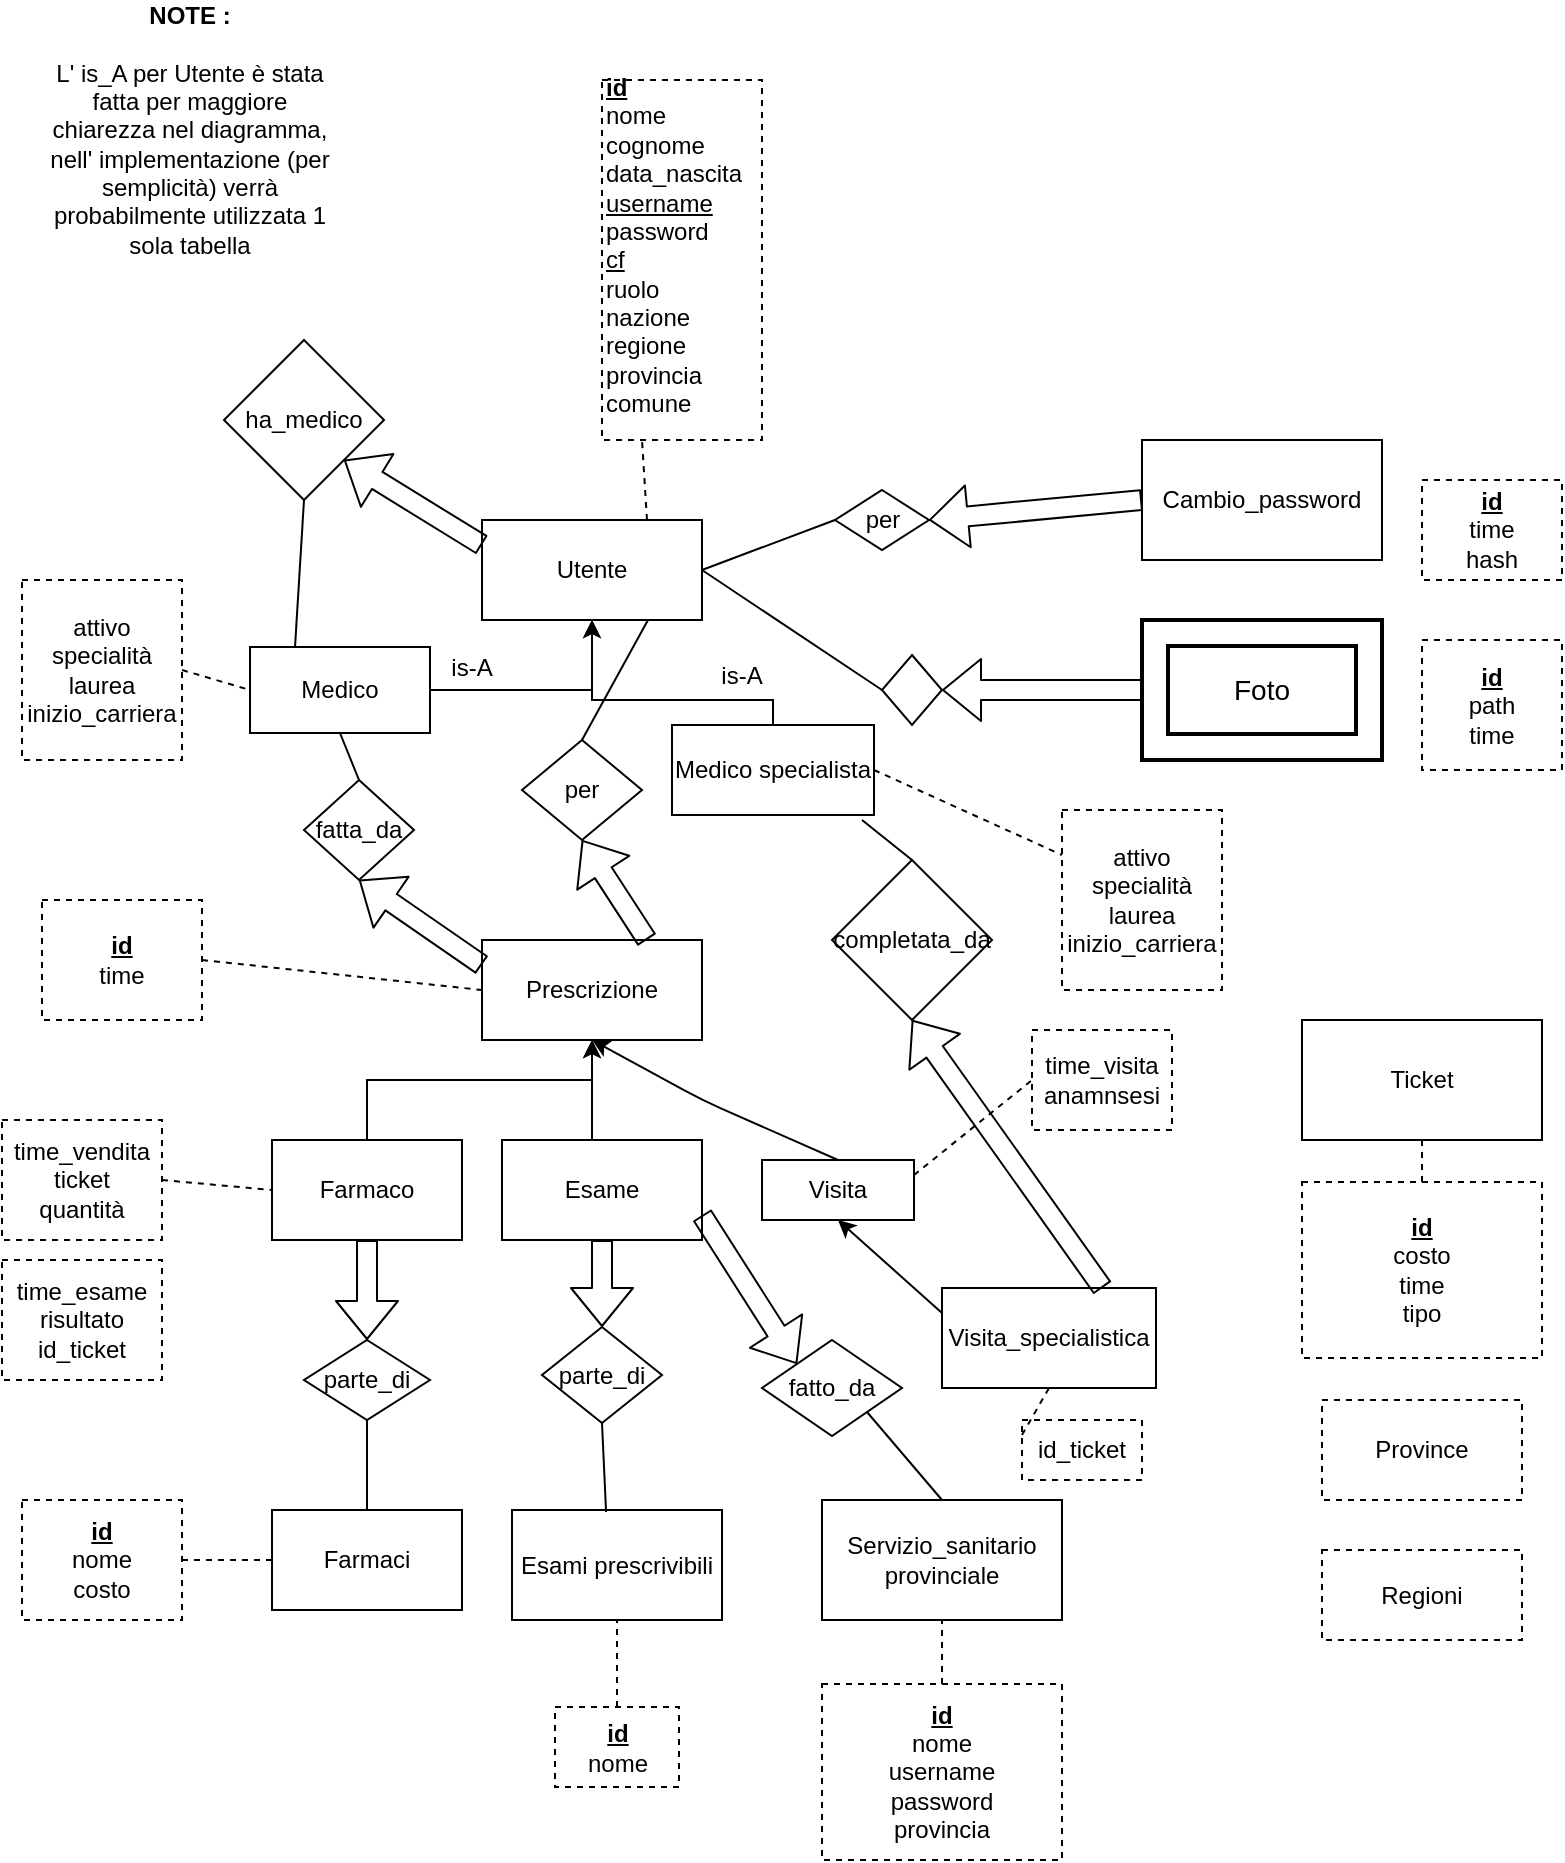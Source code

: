 <mxfile version="11.0.7" type="device"><diagram id="i1lgR2RijJP51rBMVq_r" name="Page-1"><mxGraphModel dx="1695" dy="1621" grid="1" gridSize="10" guides="1" tooltips="1" connect="1" arrows="1" fold="1" page="1" pageScale="1" pageWidth="827" pageHeight="1169" math="0" shadow="0"><root><mxCell id="0"/><mxCell id="1" parent="0"/><mxCell id="CXNVBv8VnfGehjsdnwtU-1" value="Utente" style="rounded=0;whiteSpace=wrap;html=1;" parent="1" vertex="1"><mxGeometry x="220" y="50" width="110" height="50" as="geometry"/></mxCell><mxCell id="CXNVBv8VnfGehjsdnwtU-2" value="ha_medico" style="rhombus;whiteSpace=wrap;html=1;" parent="1" vertex="1"><mxGeometry x="91" y="-40" width="80" height="80" as="geometry"/></mxCell><mxCell id="CXNVBv8VnfGehjsdnwtU-3" value="" style="shape=flexArrow;endArrow=classic;html=1;entryX=1;entryY=1;entryDx=0;entryDy=0;exitX=0;exitY=0.25;exitDx=0;exitDy=0;" parent="1" source="CXNVBv8VnfGehjsdnwtU-1" target="CXNVBv8VnfGehjsdnwtU-2" edge="1"><mxGeometry width="50" height="50" relative="1" as="geometry"><mxPoint x="160" y="90" as="sourcePoint"/><mxPoint x="210" y="40" as="targetPoint"/></mxGeometry></mxCell><mxCell id="CXNVBv8VnfGehjsdnwtU-6" value="Foto" style="shape=ext;strokeWidth=2;margin=10;double=1;whiteSpace=wrap;html=1;align=center;fontSize=14;" parent="1" vertex="1"><mxGeometry x="550" y="100" width="120" height="70" as="geometry"/></mxCell><mxCell id="CXNVBv8VnfGehjsdnwtU-7" value="" style="rhombus;whiteSpace=wrap;html=1;" parent="1" vertex="1"><mxGeometry x="420" y="117.5" width="30" height="35" as="geometry"/></mxCell><mxCell id="CXNVBv8VnfGehjsdnwtU-8" value="" style="shape=flexArrow;endArrow=classic;html=1;entryX=1;entryY=0.5;entryDx=0;entryDy=0;exitX=0;exitY=0.5;exitDx=0;exitDy=0;" parent="1" source="CXNVBv8VnfGehjsdnwtU-6" target="CXNVBv8VnfGehjsdnwtU-7" edge="1"><mxGeometry width="50" height="50" relative="1" as="geometry"><mxPoint x="470" y="240" as="sourcePoint"/><mxPoint x="520" y="190" as="targetPoint"/></mxGeometry></mxCell><mxCell id="CXNVBv8VnfGehjsdnwtU-9" value="" style="endArrow=none;html=1;entryX=0;entryY=0.5;entryDx=0;entryDy=0;exitX=1;exitY=0.5;exitDx=0;exitDy=0;" parent="1" source="CXNVBv8VnfGehjsdnwtU-1" target="CXNVBv8VnfGehjsdnwtU-7" edge="1"><mxGeometry width="50" height="50" relative="1" as="geometry"><mxPoint x="360" y="230" as="sourcePoint"/><mxPoint x="410" y="180" as="targetPoint"/></mxGeometry></mxCell><mxCell id="CXNVBv8VnfGehjsdnwtU-10" value="Prescrizione" style="rounded=0;whiteSpace=wrap;html=1;" parent="1" vertex="1"><mxGeometry x="220" y="260" width="110" height="50" as="geometry"/></mxCell><mxCell id="CXNVBv8VnfGehjsdnwtU-11" value="per" style="rhombus;whiteSpace=wrap;html=1;" parent="1" vertex="1"><mxGeometry x="240" y="160" width="60" height="50" as="geometry"/></mxCell><mxCell id="CXNVBv8VnfGehjsdnwtU-12" value="fatta_da" style="rhombus;whiteSpace=wrap;html=1;" parent="1" vertex="1"><mxGeometry x="131" y="180" width="55" height="50" as="geometry"/></mxCell><mxCell id="CXNVBv8VnfGehjsdnwtU-14" value="" style="shape=flexArrow;endArrow=classic;html=1;entryX=0.5;entryY=1;entryDx=0;entryDy=0;exitX=0;exitY=0.25;exitDx=0;exitDy=0;" parent="1" source="CXNVBv8VnfGehjsdnwtU-10" target="CXNVBv8VnfGehjsdnwtU-12" edge="1"><mxGeometry width="50" height="50" relative="1" as="geometry"><mxPoint x="160" y="370" as="sourcePoint"/><mxPoint x="210" y="320" as="targetPoint"/></mxGeometry></mxCell><mxCell id="CXNVBv8VnfGehjsdnwtU-15" value="" style="endArrow=none;html=1;exitX=0.5;exitY=0;exitDx=0;exitDy=0;" parent="1" source="CXNVBv8VnfGehjsdnwtU-11" edge="1"><mxGeometry width="50" height="50" relative="1" as="geometry"><mxPoint x="120" y="150" as="sourcePoint"/><mxPoint x="303" y="100" as="targetPoint"/></mxGeometry></mxCell><mxCell id="CXNVBv8VnfGehjsdnwtU-16" value="" style="endArrow=none;html=1;exitX=0.5;exitY=0;exitDx=0;exitDy=0;entryX=0.5;entryY=1;entryDx=0;entryDy=0;" parent="1" source="CXNVBv8VnfGehjsdnwtU-12" target="CXNVBv8VnfGehjsdnwtU-43" edge="1"><mxGeometry width="50" height="50" relative="1" as="geometry"><mxPoint x="380" y="280" as="sourcePoint"/><mxPoint x="303" y="160" as="targetPoint"/></mxGeometry></mxCell><mxCell id="CXNVBv8VnfGehjsdnwtU-21" style="edgeStyle=orthogonalEdgeStyle;rounded=0;orthogonalLoop=1;jettySize=auto;html=1;entryX=0.5;entryY=1;entryDx=0;entryDy=0;" parent="1" source="CXNVBv8VnfGehjsdnwtU-17" target="CXNVBv8VnfGehjsdnwtU-10" edge="1"><mxGeometry relative="1" as="geometry"><Array as="points"><mxPoint x="163" y="330"/><mxPoint x="275" y="330"/></Array></mxGeometry></mxCell><mxCell id="CXNVBv8VnfGehjsdnwtU-17" value="Farmaco" style="rounded=0;whiteSpace=wrap;html=1;" parent="1" vertex="1"><mxGeometry x="115" y="360" width="95" height="50" as="geometry"/></mxCell><mxCell id="CXNVBv8VnfGehjsdnwtU-23" value="" style="edgeStyle=orthogonalEdgeStyle;rounded=0;orthogonalLoop=1;jettySize=auto;html=1;" parent="1" source="CXNVBv8VnfGehjsdnwtU-18" target="CXNVBv8VnfGehjsdnwtU-10" edge="1"><mxGeometry relative="1" as="geometry"><Array as="points"><mxPoint x="275" y="350"/><mxPoint x="275" y="350"/></Array></mxGeometry></mxCell><mxCell id="CXNVBv8VnfGehjsdnwtU-18" value="Esame" style="rounded=0;whiteSpace=wrap;html=1;" parent="1" vertex="1"><mxGeometry x="230" y="360" width="100" height="50" as="geometry"/></mxCell><mxCell id="CXNVBv8VnfGehjsdnwtU-19" value="Visita_specialistica" style="rounded=0;whiteSpace=wrap;html=1;" parent="1" vertex="1"><mxGeometry x="450" y="434" width="107" height="50" as="geometry"/></mxCell><mxCell id="CXNVBv8VnfGehjsdnwtU-26" value="Farmaci" style="rounded=0;whiteSpace=wrap;html=1;" parent="1" vertex="1"><mxGeometry x="115" y="545" width="95" height="50" as="geometry"/></mxCell><mxCell id="CXNVBv8VnfGehjsdnwtU-27" value="parte_di" style="rhombus;whiteSpace=wrap;html=1;" parent="1" vertex="1"><mxGeometry x="131" y="460" width="63" height="40" as="geometry"/></mxCell><mxCell id="CXNVBv8VnfGehjsdnwtU-28" value="" style="shape=flexArrow;endArrow=classic;html=1;entryX=0.5;entryY=0;entryDx=0;entryDy=0;exitX=0.5;exitY=1;exitDx=0;exitDy=0;" parent="1" source="CXNVBv8VnfGehjsdnwtU-17" target="CXNVBv8VnfGehjsdnwtU-27" edge="1"><mxGeometry width="50" height="50" relative="1" as="geometry"><mxPoint x="120" y="670" as="sourcePoint"/><mxPoint x="170" y="620" as="targetPoint"/></mxGeometry></mxCell><mxCell id="CXNVBv8VnfGehjsdnwtU-29" value="" style="endArrow=none;html=1;entryX=0.5;entryY=1;entryDx=0;entryDy=0;exitX=0.5;exitY=0;exitDx=0;exitDy=0;" parent="1" source="CXNVBv8VnfGehjsdnwtU-26" target="CXNVBv8VnfGehjsdnwtU-27" edge="1"><mxGeometry width="50" height="50" relative="1" as="geometry"><mxPoint x="120" y="670" as="sourcePoint"/><mxPoint x="170" y="620" as="targetPoint"/></mxGeometry></mxCell><mxCell id="CXNVBv8VnfGehjsdnwtU-30" value="completata_da" style="rhombus;whiteSpace=wrap;html=1;" parent="1" vertex="1"><mxGeometry x="395" y="220" width="80" height="80" as="geometry"/></mxCell><mxCell id="CXNVBv8VnfGehjsdnwtU-31" value="" style="shape=flexArrow;endArrow=classic;html=1;entryX=0.5;entryY=1;entryDx=0;entryDy=0;exitX=0.75;exitY=0;exitDx=0;exitDy=0;" parent="1" source="CXNVBv8VnfGehjsdnwtU-19" target="CXNVBv8VnfGehjsdnwtU-30" edge="1"><mxGeometry width="50" height="50" relative="1" as="geometry"><mxPoint x="120" y="670" as="sourcePoint"/><mxPoint x="170" y="620" as="targetPoint"/></mxGeometry></mxCell><mxCell id="CXNVBv8VnfGehjsdnwtU-32" value="" style="endArrow=none;html=1;entryX=0.5;entryY=0;entryDx=0;entryDy=0;" parent="1" target="CXNVBv8VnfGehjsdnwtU-30" edge="1"><mxGeometry width="50" height="50" relative="1" as="geometry"><mxPoint x="410" y="200" as="sourcePoint"/><mxPoint x="400" y="160" as="targetPoint"/></mxGeometry></mxCell><mxCell id="CXNVBv8VnfGehjsdnwtU-33" value="Servizio_sanitario provinciale" style="rounded=0;whiteSpace=wrap;html=1;" parent="1" vertex="1"><mxGeometry x="390" y="540" width="120" height="60" as="geometry"/></mxCell><mxCell id="CXNVBv8VnfGehjsdnwtU-34" value="Cambio_password" style="rounded=0;whiteSpace=wrap;html=1;" parent="1" vertex="1"><mxGeometry x="550" y="10" width="120" height="60" as="geometry"/></mxCell><mxCell id="CXNVBv8VnfGehjsdnwtU-35" value="Esami prescrivibili" style="rounded=0;whiteSpace=wrap;html=1;" parent="1" vertex="1"><mxGeometry x="235" y="545" width="105" height="55" as="geometry"/></mxCell><mxCell id="CXNVBv8VnfGehjsdnwtU-36" value="parte_di" style="rhombus;whiteSpace=wrap;html=1;" parent="1" vertex="1"><mxGeometry x="250" y="453.5" width="60" height="48" as="geometry"/></mxCell><mxCell id="CXNVBv8VnfGehjsdnwtU-37" value="" style="shape=flexArrow;endArrow=classic;html=1;exitX=0.5;exitY=1;exitDx=0;exitDy=0;entryX=0.5;entryY=0;entryDx=0;entryDy=0;" parent="1" source="CXNVBv8VnfGehjsdnwtU-18" target="CXNVBv8VnfGehjsdnwtU-36" edge="1"><mxGeometry width="50" height="50" relative="1" as="geometry"><mxPoint x="380" y="490" as="sourcePoint"/><mxPoint x="430" y="440" as="targetPoint"/></mxGeometry></mxCell><mxCell id="CXNVBv8VnfGehjsdnwtU-38" value="" style="endArrow=none;html=1;entryX=0.5;entryY=1;entryDx=0;entryDy=0;exitX=0.448;exitY=0.018;exitDx=0;exitDy=0;exitPerimeter=0;" parent="1" source="CXNVBv8VnfGehjsdnwtU-35" target="CXNVBv8VnfGehjsdnwtU-36" edge="1"><mxGeometry width="50" height="50" relative="1" as="geometry"><mxPoint x="450" y="540" as="sourcePoint"/><mxPoint x="500" y="490" as="targetPoint"/></mxGeometry></mxCell><mxCell id="CXNVBv8VnfGehjsdnwtU-39" value="fatto_da" style="rhombus;whiteSpace=wrap;html=1;" parent="1" vertex="1"><mxGeometry x="360" y="460" width="70" height="48" as="geometry"/></mxCell><mxCell id="CXNVBv8VnfGehjsdnwtU-40" value="" style="shape=flexArrow;endArrow=classic;html=1;entryX=0;entryY=0;entryDx=0;entryDy=0;exitX=1;exitY=0.75;exitDx=0;exitDy=0;" parent="1" source="CXNVBv8VnfGehjsdnwtU-18" target="CXNVBv8VnfGehjsdnwtU-39" edge="1"><mxGeometry width="50" height="50" relative="1" as="geometry"><mxPoint x="310" y="480" as="sourcePoint"/><mxPoint x="360" y="430" as="targetPoint"/></mxGeometry></mxCell><mxCell id="CXNVBv8VnfGehjsdnwtU-41" value="" style="endArrow=none;html=1;exitX=1;exitY=1;exitDx=0;exitDy=0;entryX=0.5;entryY=0;entryDx=0;entryDy=0;" parent="1" source="CXNVBv8VnfGehjsdnwtU-39" target="CXNVBv8VnfGehjsdnwtU-33" edge="1"><mxGeometry width="50" height="50" relative="1" as="geometry"><mxPoint x="550" y="500" as="sourcePoint"/><mxPoint x="600" y="450" as="targetPoint"/></mxGeometry></mxCell><mxCell id="CXNVBv8VnfGehjsdnwtU-46" value="" style="edgeStyle=orthogonalEdgeStyle;rounded=0;orthogonalLoop=1;jettySize=auto;html=1;entryX=0.5;entryY=1;entryDx=0;entryDy=0;" parent="1" source="CXNVBv8VnfGehjsdnwtU-43" target="CXNVBv8VnfGehjsdnwtU-1" edge="1"><mxGeometry relative="1" as="geometry"><mxPoint x="274" y="135" as="targetPoint"/></mxGeometry></mxCell><mxCell id="CXNVBv8VnfGehjsdnwtU-43" value="Medico" style="rounded=0;whiteSpace=wrap;html=1;" parent="1" vertex="1"><mxGeometry x="104" y="113.5" width="90" height="43" as="geometry"/></mxCell><mxCell id="CXNVBv8VnfGehjsdnwtU-44" value="" style="shape=flexArrow;endArrow=classic;html=1;entryX=0.5;entryY=1;entryDx=0;entryDy=0;exitX=0.75;exitY=0;exitDx=0;exitDy=0;" parent="1" source="CXNVBv8VnfGehjsdnwtU-10" target="CXNVBv8VnfGehjsdnwtU-11" edge="1"><mxGeometry width="50" height="50" relative="1" as="geometry"><mxPoint x="190" y="210" as="sourcePoint"/><mxPoint x="240" y="160" as="targetPoint"/></mxGeometry></mxCell><mxCell id="CXNVBv8VnfGehjsdnwtU-49" value="" style="edgeStyle=orthogonalEdgeStyle;rounded=0;orthogonalLoop=1;jettySize=auto;html=1;entryX=0.5;entryY=1;entryDx=0;entryDy=0;" parent="1" source="CXNVBv8VnfGehjsdnwtU-47" target="CXNVBv8VnfGehjsdnwtU-1" edge="1"><mxGeometry relative="1" as="geometry"><mxPoint x="365.5" y="72.5" as="targetPoint"/><Array as="points"><mxPoint x="366" y="140"/><mxPoint x="275" y="140"/></Array></mxGeometry></mxCell><mxCell id="CXNVBv8VnfGehjsdnwtU-47" value="Medico specialista" style="rounded=0;whiteSpace=wrap;html=1;" parent="1" vertex="1"><mxGeometry x="315" y="152.5" width="101" height="45" as="geometry"/></mxCell><mxCell id="CXNVBv8VnfGehjsdnwtU-50" value="is-A" style="text;html=1;strokeColor=none;fillColor=none;align=center;verticalAlign=middle;whiteSpace=wrap;rounded=0;" parent="1" vertex="1"><mxGeometry x="195" y="113.5" width="40" height="20" as="geometry"/></mxCell><mxCell id="CXNVBv8VnfGehjsdnwtU-51" value="is-A" style="text;html=1;strokeColor=none;fillColor=none;align=center;verticalAlign=middle;whiteSpace=wrap;rounded=0;" parent="1" vertex="1"><mxGeometry x="330" y="117.5" width="40" height="20" as="geometry"/></mxCell><mxCell id="CXNVBv8VnfGehjsdnwtU-52" value="" style="endArrow=none;html=1;entryX=0.5;entryY=1;entryDx=0;entryDy=0;exitX=0.25;exitY=0;exitDx=0;exitDy=0;" parent="1" source="CXNVBv8VnfGehjsdnwtU-43" target="CXNVBv8VnfGehjsdnwtU-2" edge="1"><mxGeometry width="50" height="50" relative="1" as="geometry"><mxPoint x="30" y="90" as="sourcePoint"/><mxPoint x="80" y="40" as="targetPoint"/></mxGeometry></mxCell><mxCell id="CXNVBv8VnfGehjsdnwtU-53" value="&lt;u&gt;&lt;b&gt;id&lt;/b&gt;&lt;/u&gt;&lt;br&gt;nome&lt;br&gt;cognome&lt;br&gt;data_nascita&lt;br&gt;&lt;u&gt;username&lt;/u&gt;&lt;br&gt;password&lt;br&gt;&lt;u&gt;cf&lt;br&gt;&lt;/u&gt;ruolo&lt;br&gt;nazione&lt;br&gt;regione&lt;br&gt;provincia&lt;br&gt;comune&lt;br&gt;&lt;br&gt;" style="text;html=1;strokeColor=#000000;fillColor=none;align=left;verticalAlign=middle;whiteSpace=wrap;rounded=0;dashed=1;" parent="1" vertex="1"><mxGeometry x="280" y="-170" width="80" height="180" as="geometry"/></mxCell><mxCell id="CXNVBv8VnfGehjsdnwtU-54" value="" style="endArrow=none;dashed=1;html=1;entryX=0.25;entryY=1;entryDx=0;entryDy=0;exitX=0.75;exitY=0;exitDx=0;exitDy=0;" parent="1" source="CXNVBv8VnfGehjsdnwtU-1" target="CXNVBv8VnfGehjsdnwtU-53" edge="1"><mxGeometry width="50" height="50" relative="1" as="geometry"><mxPoint x="190" y="-70" as="sourcePoint"/><mxPoint x="240" y="-120" as="targetPoint"/></mxGeometry></mxCell><mxCell id="CXNVBv8VnfGehjsdnwtU-55" value="attivo&lt;br&gt;specialità&lt;br&gt;laurea&lt;br&gt;inizio_carriera&lt;br&gt;" style="text;html=1;strokeColor=#000000;fillColor=none;align=center;verticalAlign=middle;whiteSpace=wrap;rounded=0;dashed=1;" parent="1" vertex="1"><mxGeometry x="-10" y="80" width="80" height="90" as="geometry"/></mxCell><mxCell id="CXNVBv8VnfGehjsdnwtU-56" value="" style="endArrow=none;dashed=1;html=1;entryX=0;entryY=0.5;entryDx=0;entryDy=0;exitX=1;exitY=0.5;exitDx=0;exitDy=0;" parent="1" source="CXNVBv8VnfGehjsdnwtU-55" target="CXNVBv8VnfGehjsdnwtU-43" edge="1"><mxGeometry width="50" height="50" relative="1" as="geometry"><mxPoint x="-40" y="250" as="sourcePoint"/><mxPoint x="10" y="200" as="targetPoint"/></mxGeometry></mxCell><mxCell id="CXNVBv8VnfGehjsdnwtU-57" value="&lt;b&gt;&lt;u&gt;id&lt;/u&gt;&lt;/b&gt;&lt;br&gt;path&lt;br&gt;time&lt;br&gt;" style="text;html=1;strokeColor=#000000;fillColor=none;align=center;verticalAlign=middle;whiteSpace=wrap;rounded=0;dashed=1;" parent="1" vertex="1"><mxGeometry x="690" y="110" width="70" height="65" as="geometry"/></mxCell><mxCell id="CXNVBv8VnfGehjsdnwtU-58" value="&lt;b&gt;&lt;u&gt;id&lt;/u&gt;&lt;/b&gt;&lt;br&gt;time&lt;br&gt;hash&lt;br&gt;" style="text;html=1;strokeColor=#000000;fillColor=none;align=center;verticalAlign=middle;whiteSpace=wrap;rounded=0;dashed=1;" parent="1" vertex="1"><mxGeometry x="690" y="30" width="70" height="50" as="geometry"/></mxCell><mxCell id="CXNVBv8VnfGehjsdnwtU-59" value="&lt;div style=&quot;text-align: center&quot;&gt;&lt;span&gt;per&lt;/span&gt;&lt;/div&gt;" style="rhombus;whiteSpace=wrap;html=1;strokeColor=#000000;align=center;" parent="1" vertex="1"><mxGeometry x="396.5" y="35" width="47" height="30" as="geometry"/></mxCell><mxCell id="CXNVBv8VnfGehjsdnwtU-60" value="" style="shape=flexArrow;endArrow=classic;html=1;entryX=1;entryY=0.5;entryDx=0;entryDy=0;exitX=0;exitY=0.5;exitDx=0;exitDy=0;" parent="1" source="CXNVBv8VnfGehjsdnwtU-34" target="CXNVBv8VnfGehjsdnwtU-59" edge="1"><mxGeometry width="50" height="50" relative="1" as="geometry"><mxPoint x="450" y="-20" as="sourcePoint"/><mxPoint x="500" y="-70" as="targetPoint"/></mxGeometry></mxCell><mxCell id="CXNVBv8VnfGehjsdnwtU-61" value="" style="endArrow=none;html=1;exitX=1;exitY=0.5;exitDx=0;exitDy=0;entryX=0;entryY=0.5;entryDx=0;entryDy=0;" parent="1" source="CXNVBv8VnfGehjsdnwtU-1" target="CXNVBv8VnfGehjsdnwtU-59" edge="1"><mxGeometry width="50" height="50" relative="1" as="geometry"><mxPoint x="410" as="sourcePoint"/><mxPoint x="460" y="-50" as="targetPoint"/></mxGeometry></mxCell><mxCell id="CXNVBv8VnfGehjsdnwtU-62" value="attivo&lt;br&gt;specialità&lt;br&gt;laurea&lt;br&gt;inizio_carriera&lt;br&gt;" style="text;html=1;strokeColor=#000000;fillColor=none;align=center;verticalAlign=middle;whiteSpace=wrap;rounded=0;dashed=1;" parent="1" vertex="1"><mxGeometry x="510" y="195" width="80" height="90" as="geometry"/></mxCell><mxCell id="CXNVBv8VnfGehjsdnwtU-63" value="" style="endArrow=none;dashed=1;html=1;entryX=0;entryY=0.25;entryDx=0;entryDy=0;exitX=1;exitY=0.5;exitDx=0;exitDy=0;" parent="1" source="CXNVBv8VnfGehjsdnwtU-47" target="CXNVBv8VnfGehjsdnwtU-62" edge="1"><mxGeometry width="50" height="50" relative="1" as="geometry"><mxPoint x="440" y="210" as="sourcePoint"/><mxPoint x="490" y="160" as="targetPoint"/></mxGeometry></mxCell><mxCell id="CXNVBv8VnfGehjsdnwtU-64" value="&lt;b&gt;&lt;u&gt;id&lt;br&gt;&lt;/u&gt;&lt;/b&gt;time&lt;br&gt;" style="text;html=1;strokeColor=#000000;fillColor=none;align=center;verticalAlign=middle;whiteSpace=wrap;rounded=0;dashed=1;" parent="1" vertex="1"><mxGeometry y="240" width="80" height="60" as="geometry"/></mxCell><mxCell id="CXNVBv8VnfGehjsdnwtU-65" value="" style="endArrow=none;dashed=1;html=1;entryX=0;entryY=0.5;entryDx=0;entryDy=0;exitX=1;exitY=0.5;exitDx=0;exitDy=0;" parent="1" source="CXNVBv8VnfGehjsdnwtU-64" target="CXNVBv8VnfGehjsdnwtU-10" edge="1"><mxGeometry width="50" height="50" relative="1" as="geometry"><mxPoint x="120" y="320" as="sourcePoint"/><mxPoint x="170" y="270" as="targetPoint"/></mxGeometry></mxCell><mxCell id="CXNVBv8VnfGehjsdnwtU-66" value="time_vendita&lt;br&gt;ticket&lt;br&gt;quantità&lt;br&gt;" style="text;html=1;strokeColor=#000000;fillColor=none;align=center;verticalAlign=middle;whiteSpace=wrap;rounded=0;dashed=1;" parent="1" vertex="1"><mxGeometry x="-20" y="350" width="80" height="60" as="geometry"/></mxCell><mxCell id="CXNVBv8VnfGehjsdnwtU-67" value="time_esame&lt;br&gt;risultato&lt;br&gt;id_ticket" style="text;html=1;strokeColor=#000000;fillColor=none;align=center;verticalAlign=middle;whiteSpace=wrap;rounded=0;dashed=1;" parent="1" vertex="1"><mxGeometry x="-20" y="420" width="80" height="60" as="geometry"/></mxCell><mxCell id="CXNVBv8VnfGehjsdnwtU-68" value="time_visita&lt;br&gt;anamnsesi&lt;br&gt;" style="text;html=1;strokeColor=#000000;fillColor=none;align=center;verticalAlign=middle;whiteSpace=wrap;rounded=0;dashed=1;" parent="1" vertex="1"><mxGeometry x="495" y="305" width="70" height="50" as="geometry"/></mxCell><mxCell id="CXNVBv8VnfGehjsdnwtU-69" value="&lt;b&gt;&lt;u&gt;id&lt;br&gt;&lt;/u&gt;&lt;/b&gt;nome&lt;br&gt;costo&lt;br&gt;" style="text;html=1;strokeColor=#000000;fillColor=none;align=center;verticalAlign=middle;whiteSpace=wrap;rounded=0;dashed=1;" parent="1" vertex="1"><mxGeometry x="-10" y="540" width="80" height="60" as="geometry"/></mxCell><mxCell id="CXNVBv8VnfGehjsdnwtU-70" value="&lt;b&gt;&lt;u&gt;id&lt;br&gt;&lt;/u&gt;&lt;/b&gt;nome&lt;br&gt;" style="text;html=1;strokeColor=#000000;fillColor=none;align=center;verticalAlign=middle;whiteSpace=wrap;rounded=0;dashed=1;" parent="1" vertex="1"><mxGeometry x="256.5" y="643.5" width="62" height="40" as="geometry"/></mxCell><mxCell id="CXNVBv8VnfGehjsdnwtU-71" value="&lt;u style=&quot;font-weight: bold&quot;&gt;id&lt;/u&gt;&lt;br&gt;nome&lt;br&gt;username&lt;br&gt;password&lt;br&gt;provincia" style="rounded=0;whiteSpace=wrap;html=1;strokeColor=#000000;align=center;dashed=1;" parent="1" vertex="1"><mxGeometry x="390" y="632" width="120" height="88" as="geometry"/></mxCell><mxCell id="CXNVBv8VnfGehjsdnwtU-72" value="" style="endArrow=none;dashed=1;html=1;entryX=0;entryY=0.5;entryDx=0;entryDy=0;exitX=1;exitY=0.25;exitDx=0;exitDy=0;" parent="1" source="TK8OWa1S82M6wQELuOLr-7" target="CXNVBv8VnfGehjsdnwtU-68" edge="1"><mxGeometry width="50" height="50" relative="1" as="geometry"><mxPoint x="480" y="490" as="sourcePoint"/><mxPoint x="530" y="440" as="targetPoint"/></mxGeometry></mxCell><mxCell id="CXNVBv8VnfGehjsdnwtU-73" value="" style="endArrow=none;dashed=1;html=1;entryX=0;entryY=0.5;entryDx=0;entryDy=0;exitX=1;exitY=0.5;exitDx=0;exitDy=0;" parent="1" source="CXNVBv8VnfGehjsdnwtU-66" target="CXNVBv8VnfGehjsdnwtU-17" edge="1"><mxGeometry width="50" height="50" relative="1" as="geometry"><mxPoint x="60" y="410" as="sourcePoint"/><mxPoint x="110" y="360" as="targetPoint"/></mxGeometry></mxCell><mxCell id="CXNVBv8VnfGehjsdnwtU-74" value="" style="endArrow=none;dashed=1;html=1;entryX=0;entryY=0.5;entryDx=0;entryDy=0;exitX=1;exitY=0.5;exitDx=0;exitDy=0;" parent="1" source="CXNVBv8VnfGehjsdnwtU-69" target="CXNVBv8VnfGehjsdnwtU-26" edge="1"><mxGeometry width="50" height="50" relative="1" as="geometry"><mxPoint x="70" y="550" as="sourcePoint"/><mxPoint x="120" y="500" as="targetPoint"/></mxGeometry></mxCell><mxCell id="CXNVBv8VnfGehjsdnwtU-75" value="" style="endArrow=none;dashed=1;html=1;entryX=0.5;entryY=1;entryDx=0;entryDy=0;exitX=0.5;exitY=0;exitDx=0;exitDy=0;" parent="1" source="CXNVBv8VnfGehjsdnwtU-70" target="CXNVBv8VnfGehjsdnwtU-35" edge="1"><mxGeometry width="50" height="50" relative="1" as="geometry"><mxPoint x="140" y="660" as="sourcePoint"/><mxPoint x="190" y="610" as="targetPoint"/></mxGeometry></mxCell><mxCell id="CXNVBv8VnfGehjsdnwtU-76" value="" style="endArrow=none;dashed=1;html=1;exitX=0.5;exitY=0;exitDx=0;exitDy=0;entryX=0.5;entryY=1;entryDx=0;entryDy=0;" parent="1" source="CXNVBv8VnfGehjsdnwtU-71" target="CXNVBv8VnfGehjsdnwtU-33" edge="1"><mxGeometry width="50" height="50" relative="1" as="geometry"><mxPoint x="550" y="640" as="sourcePoint"/><mxPoint x="600" y="590" as="targetPoint"/></mxGeometry></mxCell><mxCell id="CXNVBv8VnfGehjsdnwtU-77" value="&lt;b&gt;NOTE :&lt;/b&gt;&lt;br&gt;&lt;br&gt;L' is_A per Utente è stata fatta per maggiore chiarezza nel diagramma, nell' implementazione (per semplicità) verrà probabilmente utilizzata 1 sola tabella&lt;br&gt;" style="text;html=1;strokeColor=none;fillColor=none;align=center;verticalAlign=middle;whiteSpace=wrap;rounded=0;dashed=1;" parent="1" vertex="1"><mxGeometry x="-1" y="-210" width="150" height="130" as="geometry"/></mxCell><mxCell id="CXNVBv8VnfGehjsdnwtU-78" value="Province" style="rounded=0;whiteSpace=wrap;html=1;dashed=1;strokeColor=#000000;align=center;" parent="1" vertex="1"><mxGeometry x="640" y="490" width="100" height="50" as="geometry"/></mxCell><mxCell id="CXNVBv8VnfGehjsdnwtU-79" value="Regioni" style="rounded=0;whiteSpace=wrap;html=1;dashed=1;strokeColor=#000000;align=center;" parent="1" vertex="1"><mxGeometry x="640" y="565" width="100" height="45" as="geometry"/></mxCell><mxCell id="TK8OWa1S82M6wQELuOLr-1" value="Ticket" style="rounded=0;whiteSpace=wrap;html=1;" vertex="1" parent="1"><mxGeometry x="630" y="300" width="120" height="60" as="geometry"/></mxCell><mxCell id="TK8OWa1S82M6wQELuOLr-3" value="&lt;u style=&quot;font-weight: bold&quot;&gt;id&lt;/u&gt;&lt;br&gt;costo&lt;br&gt;time&lt;br&gt;tipo" style="rounded=0;whiteSpace=wrap;html=1;strokeColor=#000000;align=center;dashed=1;" vertex="1" parent="1"><mxGeometry x="630" y="381" width="120" height="88" as="geometry"/></mxCell><mxCell id="TK8OWa1S82M6wQELuOLr-4" value="" style="endArrow=none;dashed=1;html=1;entryX=0.5;entryY=1;entryDx=0;entryDy=0;exitX=0.5;exitY=0;exitDx=0;exitDy=0;" edge="1" parent="1" source="TK8OWa1S82M6wQELuOLr-3" target="TK8OWa1S82M6wQELuOLr-1"><mxGeometry width="50" height="50" relative="1" as="geometry"><mxPoint x="535" y="501.5" as="sourcePoint"/><mxPoint x="585" y="451.5" as="targetPoint"/></mxGeometry></mxCell><mxCell id="TK8OWa1S82M6wQELuOLr-7" value="Visita" style="rounded=0;whiteSpace=wrap;html=1;" vertex="1" parent="1"><mxGeometry x="360" y="370" width="76" height="30" as="geometry"/></mxCell><mxCell id="TK8OWa1S82M6wQELuOLr-10" value="" style="endArrow=classic;html=1;entryX=0.5;entryY=1;entryDx=0;entryDy=0;exitX=0.5;exitY=0;exitDx=0;exitDy=0;" edge="1" parent="1" source="TK8OWa1S82M6wQELuOLr-7" target="CXNVBv8VnfGehjsdnwtU-10"><mxGeometry width="50" height="50" relative="1" as="geometry"><mxPoint x="320" y="360" as="sourcePoint"/><mxPoint x="370" y="310" as="targetPoint"/><Array as="points"><mxPoint x="330" y="340"/></Array></mxGeometry></mxCell><mxCell id="TK8OWa1S82M6wQELuOLr-11" value="" style="endArrow=classic;html=1;entryX=0.5;entryY=1;entryDx=0;entryDy=0;exitX=0;exitY=0.25;exitDx=0;exitDy=0;" edge="1" parent="1" source="CXNVBv8VnfGehjsdnwtU-19" target="TK8OWa1S82M6wQELuOLr-7"><mxGeometry width="50" height="50" relative="1" as="geometry"><mxPoint x="390" y="470" as="sourcePoint"/><mxPoint x="440" y="420" as="targetPoint"/></mxGeometry></mxCell><mxCell id="TK8OWa1S82M6wQELuOLr-12" value="id_ticket" style="text;html=1;strokeColor=#000000;fillColor=none;align=center;verticalAlign=middle;whiteSpace=wrap;rounded=0;dashed=1;" vertex="1" parent="1"><mxGeometry x="490" y="500" width="60" height="30" as="geometry"/></mxCell><mxCell id="TK8OWa1S82M6wQELuOLr-13" value="" style="endArrow=none;dashed=1;html=1;entryX=0.5;entryY=1;entryDx=0;entryDy=0;exitX=0;exitY=0.25;exitDx=0;exitDy=0;" edge="1" parent="1" source="TK8OWa1S82M6wQELuOLr-12" target="CXNVBv8VnfGehjsdnwtU-19"><mxGeometry width="50" height="50" relative="1" as="geometry"><mxPoint x="460" y="550" as="sourcePoint"/><mxPoint x="510" y="500" as="targetPoint"/></mxGeometry></mxCell></root></mxGraphModel></diagram></mxfile>